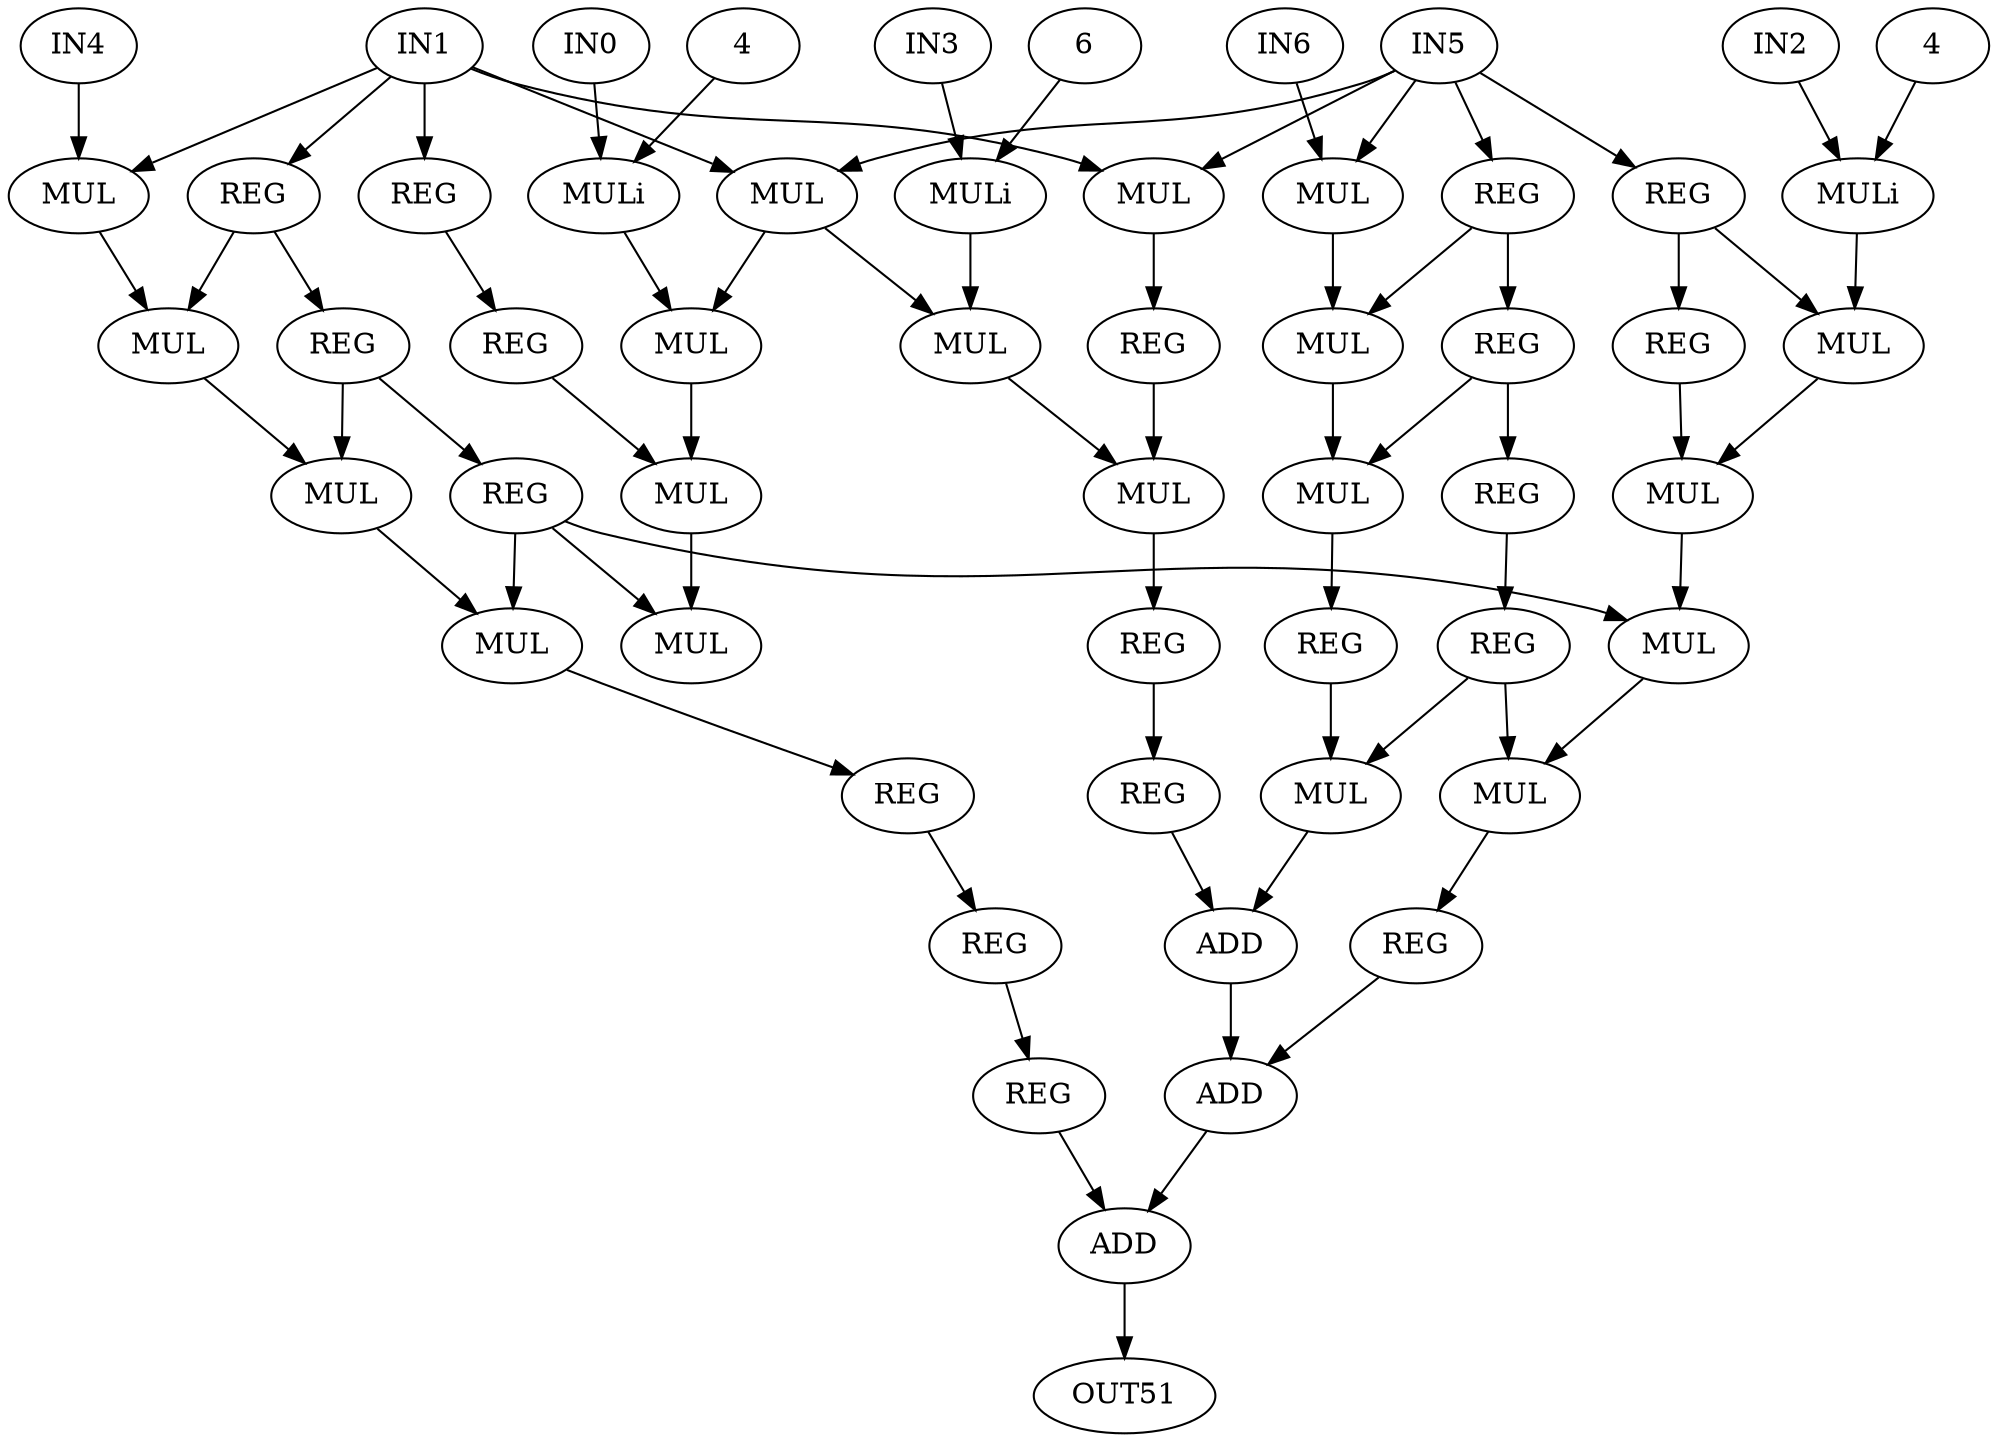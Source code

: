 digraph Qslpine{
 0 [ label = IN0 ]
 1 [ label = IN1 ]
 2 [ label = IN2 ]
 3 [ label = IN3 ]
 4 [ label = IN4 ]
 5 [ label = IN5 ]
 6 [ label = IN6 ]
 7 [ label = REG]
 8 [ label = REG]
 9 [ label = REG]
 10 [ label = REG]
 11 [ label = REG]
 12 [ label = REG]
 13 [ label = REG]
 14 [ label = REG]
 15 [ label = REG]
 16 [ label = REG]
 17 [ label = REG]
 18 [ label = REG]
 19 [ label = REG]
 20 [ label = REG]
 21 [ label = REG]
 22 [ label = REG]
 23 [ label = REG]
 24 [ label = REG]
 25 [ label = REG]
 26 [ label = MUL]
 27 [ label = MUL]
 28 [ label = MULi, VALUE = 6]
 "28.6"[ label = 6 ]
 29 [ label = MUL]
 30 [ label = MULi, VALUE = 4]
 "30.4"[ label = 4 ]
 31 [ label = MUL]
 32 [ label = MULi, VALUE = 4]
 "32.4"[ label = 4 ]
 33 [ label = MUL]
 34 [ label = MUL]
 35 [ label = MUL]
 36 [ label = MUL]
 37 [ label = MUL]
 38 [ label = MUL]
 39 [ label = MUL]
 40 [ label = MUL]
 41 [ label = MUL]
 42 [ label = MUL]
 43 [ label = MUL]
 44 [ label = MUL]
 45 [ label = MUL]
 46 [ label = MUL]
 47 [ label = ADD]
 48 [ label = MUL]
 49 [ label = ADD]
 50 [ label = ADD]
 51 [ label = OUT51 ]
 0 -> 30
 1 -> 26
 1 -> 27
 1 -> 29
 1 -> 10
 1 -> 7
 2 -> 32
 3 -> 28
 4 -> 26
 5 -> 31
 5 -> 27
 5 -> 29
 5 -> 12
 5 -> 16
 6 -> 31
 7 -> 8
 7 -> 33
 8 -> 9
 8 -> 38
 9 -> 43
 9 -> 44
 9 -> 46
 10 -> 11
 11 -> 39
 12 -> 13
 12 -> 36
 13 -> 14
 13 -> 41
 14 -> 15
 15 -> 45
 15 -> 48
 16 -> 17
 16 -> 37
 17 -> 42
 18 -> 19
 19 -> 20
 20 -> 50
 21 -> 40
 22 -> 23
 23 -> 47
 24 -> 45
 25 -> 49
 26 -> 33
 27 -> 21
 "28.6" -> 28
 28 -> 34
 29 -> 34
 29 -> 35
 "30.4" -> 30
 30 -> 35
 31 -> 36
 "32.4" -> 32
 32 -> 37
 33 -> 38
 34 -> 40
 35 -> 39
 36 -> 41
 37 -> 42
 38 -> 43
 39 -> 44
 40 -> 22
 41 -> 24
 42 -> 46
 43 -> 18
 45 -> 47
 46 -> 48
 47 -> 49
 48 -> 25
 49 -> 50
 50 -> 51
}
